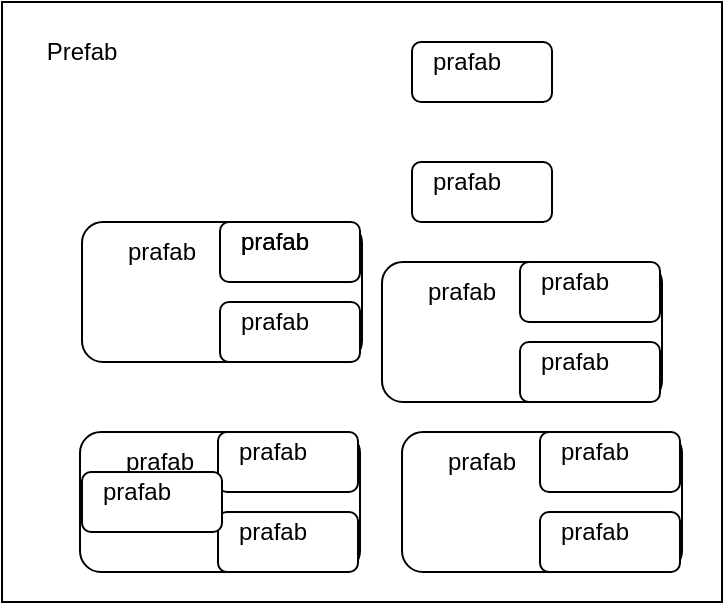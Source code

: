 <mxfile version="15.7.0" type="github">
  <diagram id="IFNw_7S8C56MGrGhWhJK" name="prafabxml">
    <mxGraphModel dx="780" dy="1112" grid="1" gridSize="10" guides="1" tooltips="1" connect="1" arrows="1" fold="1" page="1" pageScale="1" pageWidth="827" pageHeight="1169" math="0" shadow="0">
      <root>
        <mxCell id="0" />
        <mxCell id="1" parent="0" />
        <mxCell id="zGqolQsWGa_0U8bYMejL-1" value="" style="rounded=0;whiteSpace=wrap;html=1;" vertex="1" parent="1">
          <mxGeometry x="270" y="300" width="360" height="300" as="geometry" />
        </mxCell>
        <mxCell id="zGqolQsWGa_0U8bYMejL-3" value="Prefab" style="text;html=1;strokeColor=none;fillColor=none;align=center;verticalAlign=middle;whiteSpace=wrap;rounded=0;" vertex="1" parent="1">
          <mxGeometry x="280" y="310" width="60" height="30" as="geometry" />
        </mxCell>
        <mxCell id="zGqolQsWGa_0U8bYMejL-4" value="" style="rounded=1;whiteSpace=wrap;html=1;" vertex="1" parent="1">
          <mxGeometry x="310" y="410" width="140" height="70" as="geometry" />
        </mxCell>
        <mxCell id="zGqolQsWGa_0U8bYMejL-5" value="prafab" style="text;html=1;strokeColor=none;fillColor=none;align=center;verticalAlign=middle;whiteSpace=wrap;rounded=0;" vertex="1" parent="1">
          <mxGeometry x="320" y="410" width="60" height="30" as="geometry" />
        </mxCell>
        <mxCell id="zGqolQsWGa_0U8bYMejL-6" value="" style="rounded=1;whiteSpace=wrap;html=1;" vertex="1" parent="1">
          <mxGeometry x="379" y="410" width="70" height="30" as="geometry" />
        </mxCell>
        <mxCell id="zGqolQsWGa_0U8bYMejL-7" value="prafab" style="text;html=1;strokeColor=none;fillColor=none;align=center;verticalAlign=middle;whiteSpace=wrap;rounded=0;" vertex="1" parent="1">
          <mxGeometry x="384" y="410" width="45" height="20" as="geometry" />
        </mxCell>
        <mxCell id="zGqolQsWGa_0U8bYMejL-8" value="" style="rounded=1;whiteSpace=wrap;html=1;" vertex="1" parent="1">
          <mxGeometry x="379" y="450" width="70" height="30" as="geometry" />
        </mxCell>
        <mxCell id="zGqolQsWGa_0U8bYMejL-9" value="prafab" style="text;html=1;strokeColor=none;fillColor=none;align=center;verticalAlign=middle;whiteSpace=wrap;rounded=0;" vertex="1" parent="1">
          <mxGeometry x="384" y="450" width="45" height="20" as="geometry" />
        </mxCell>
        <mxCell id="zGqolQsWGa_0U8bYMejL-10" value="" style="rounded=1;whiteSpace=wrap;html=1;" vertex="1" parent="1">
          <mxGeometry x="309" y="515" width="140" height="70" as="geometry" />
        </mxCell>
        <mxCell id="zGqolQsWGa_0U8bYMejL-11" value="prafab" style="text;html=1;strokeColor=none;fillColor=none;align=center;verticalAlign=middle;whiteSpace=wrap;rounded=0;" vertex="1" parent="1">
          <mxGeometry x="319" y="515" width="60" height="30" as="geometry" />
        </mxCell>
        <mxCell id="zGqolQsWGa_0U8bYMejL-12" value="" style="rounded=1;whiteSpace=wrap;html=1;" vertex="1" parent="1">
          <mxGeometry x="378" y="515" width="70" height="30" as="geometry" />
        </mxCell>
        <mxCell id="zGqolQsWGa_0U8bYMejL-13" value="prafab" style="text;html=1;strokeColor=none;fillColor=none;align=center;verticalAlign=middle;whiteSpace=wrap;rounded=0;" vertex="1" parent="1">
          <mxGeometry x="383" y="515" width="45" height="20" as="geometry" />
        </mxCell>
        <mxCell id="zGqolQsWGa_0U8bYMejL-14" value="" style="rounded=1;whiteSpace=wrap;html=1;" vertex="1" parent="1">
          <mxGeometry x="378" y="555" width="70" height="30" as="geometry" />
        </mxCell>
        <mxCell id="zGqolQsWGa_0U8bYMejL-15" value="prafab" style="text;html=1;strokeColor=none;fillColor=none;align=center;verticalAlign=middle;whiteSpace=wrap;rounded=0;" vertex="1" parent="1">
          <mxGeometry x="383" y="555" width="45" height="20" as="geometry" />
        </mxCell>
        <mxCell id="zGqolQsWGa_0U8bYMejL-16" value="" style="rounded=1;whiteSpace=wrap;html=1;" vertex="1" parent="1">
          <mxGeometry x="470" y="515" width="140" height="70" as="geometry" />
        </mxCell>
        <mxCell id="zGqolQsWGa_0U8bYMejL-17" value="prafab" style="text;html=1;strokeColor=none;fillColor=none;align=center;verticalAlign=middle;whiteSpace=wrap;rounded=0;" vertex="1" parent="1">
          <mxGeometry x="480" y="515" width="60" height="30" as="geometry" />
        </mxCell>
        <mxCell id="zGqolQsWGa_0U8bYMejL-18" value="" style="rounded=1;whiteSpace=wrap;html=1;" vertex="1" parent="1">
          <mxGeometry x="539" y="515" width="70" height="30" as="geometry" />
        </mxCell>
        <mxCell id="zGqolQsWGa_0U8bYMejL-19" value="prafab" style="text;html=1;strokeColor=none;fillColor=none;align=center;verticalAlign=middle;whiteSpace=wrap;rounded=0;" vertex="1" parent="1">
          <mxGeometry x="544" y="515" width="45" height="20" as="geometry" />
        </mxCell>
        <mxCell id="zGqolQsWGa_0U8bYMejL-20" value="" style="rounded=1;whiteSpace=wrap;html=1;" vertex="1" parent="1">
          <mxGeometry x="539" y="555" width="70" height="30" as="geometry" />
        </mxCell>
        <mxCell id="zGqolQsWGa_0U8bYMejL-21" value="prafab" style="text;html=1;strokeColor=none;fillColor=none;align=center;verticalAlign=middle;whiteSpace=wrap;rounded=0;" vertex="1" parent="1">
          <mxGeometry x="544" y="555" width="45" height="20" as="geometry" />
        </mxCell>
        <mxCell id="zGqolQsWGa_0U8bYMejL-22" value="" style="rounded=1;whiteSpace=wrap;html=1;" vertex="1" parent="1">
          <mxGeometry x="460" y="430" width="140" height="70" as="geometry" />
        </mxCell>
        <mxCell id="zGqolQsWGa_0U8bYMejL-23" value="prafab" style="text;html=1;strokeColor=none;fillColor=none;align=center;verticalAlign=middle;whiteSpace=wrap;rounded=0;" vertex="1" parent="1">
          <mxGeometry x="470" y="430" width="60" height="30" as="geometry" />
        </mxCell>
        <mxCell id="zGqolQsWGa_0U8bYMejL-24" value="" style="rounded=1;whiteSpace=wrap;html=1;" vertex="1" parent="1">
          <mxGeometry x="529" y="430" width="70" height="30" as="geometry" />
        </mxCell>
        <mxCell id="zGqolQsWGa_0U8bYMejL-25" value="prafab" style="text;html=1;strokeColor=none;fillColor=none;align=center;verticalAlign=middle;whiteSpace=wrap;rounded=0;" vertex="1" parent="1">
          <mxGeometry x="534" y="430" width="45" height="20" as="geometry" />
        </mxCell>
        <mxCell id="zGqolQsWGa_0U8bYMejL-26" value="" style="rounded=1;whiteSpace=wrap;html=1;" vertex="1" parent="1">
          <mxGeometry x="529" y="470" width="70" height="30" as="geometry" />
        </mxCell>
        <mxCell id="zGqolQsWGa_0U8bYMejL-27" value="prafab" style="text;html=1;strokeColor=none;fillColor=none;align=center;verticalAlign=middle;whiteSpace=wrap;rounded=0;" vertex="1" parent="1">
          <mxGeometry x="534" y="470" width="45" height="20" as="geometry" />
        </mxCell>
        <mxCell id="zGqolQsWGa_0U8bYMejL-28" value="prafab" style="text;html=1;strokeColor=none;fillColor=none;align=center;verticalAlign=middle;whiteSpace=wrap;rounded=0;" vertex="1" parent="1">
          <mxGeometry x="384" y="410" width="45" height="20" as="geometry" />
        </mxCell>
        <mxCell id="zGqolQsWGa_0U8bYMejL-29" value="" style="rounded=1;whiteSpace=wrap;html=1;" vertex="1" parent="1">
          <mxGeometry x="310" y="535" width="70" height="30" as="geometry" />
        </mxCell>
        <mxCell id="zGqolQsWGa_0U8bYMejL-30" value="prafab" style="text;html=1;strokeColor=none;fillColor=none;align=center;verticalAlign=middle;whiteSpace=wrap;rounded=0;" vertex="1" parent="1">
          <mxGeometry x="315" y="535" width="45" height="20" as="geometry" />
        </mxCell>
        <mxCell id="zGqolQsWGa_0U8bYMejL-31" value="" style="rounded=1;whiteSpace=wrap;html=1;" vertex="1" parent="1">
          <mxGeometry x="475" y="380" width="70" height="30" as="geometry" />
        </mxCell>
        <mxCell id="zGqolQsWGa_0U8bYMejL-32" value="prafab" style="text;html=1;strokeColor=none;fillColor=none;align=center;verticalAlign=middle;whiteSpace=wrap;rounded=0;" vertex="1" parent="1">
          <mxGeometry x="480" y="380" width="45" height="20" as="geometry" />
        </mxCell>
        <mxCell id="zGqolQsWGa_0U8bYMejL-33" value="" style="rounded=1;whiteSpace=wrap;html=1;" vertex="1" parent="1">
          <mxGeometry x="475" y="320" width="70" height="30" as="geometry" />
        </mxCell>
        <mxCell id="zGqolQsWGa_0U8bYMejL-34" value="prafab" style="text;html=1;strokeColor=none;fillColor=none;align=center;verticalAlign=middle;whiteSpace=wrap;rounded=0;" vertex="1" parent="1">
          <mxGeometry x="480" y="320" width="45" height="20" as="geometry" />
        </mxCell>
      </root>
    </mxGraphModel>
  </diagram>
</mxfile>
